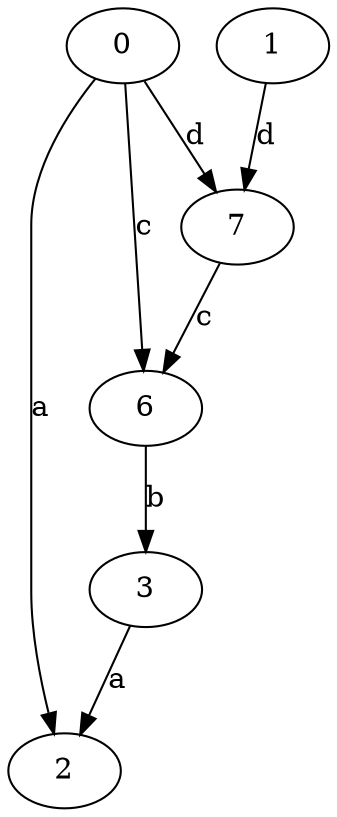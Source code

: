 strict digraph  {
1;
2;
0;
3;
6;
7;
1 -> 7  [label=d];
0 -> 2  [label=a];
0 -> 6  [label=c];
0 -> 7  [label=d];
3 -> 2  [label=a];
6 -> 3  [label=b];
7 -> 6  [label=c];
}
